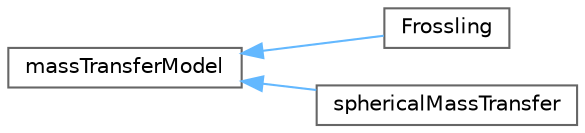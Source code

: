 digraph "Graphical Class Hierarchy"
{
 // LATEX_PDF_SIZE
  bgcolor="transparent";
  edge [fontname=Helvetica,fontsize=10,labelfontname=Helvetica,labelfontsize=10];
  node [fontname=Helvetica,fontsize=10,shape=box,height=0.2,width=0.4];
  rankdir="LR";
  Node0 [id="Node000000",label="massTransferModel",height=0.2,width=0.4,color="grey40", fillcolor="white", style="filled",URL="$classFoam_1_1massTransferModel.html",tooltip=" "];
  Node0 -> Node1 [id="edge5056_Node000000_Node000001",dir="back",color="steelblue1",style="solid",tooltip=" "];
  Node1 [id="Node000001",label="Frossling",height=0.2,width=0.4,color="grey40", fillcolor="white", style="filled",URL="$classFoam_1_1massTransferModels_1_1Frossling.html",tooltip="Frossling correlation for turbulent mass transfer from the surface of a sphere to the surrounding flu..."];
  Node0 -> Node2 [id="edge5057_Node000000_Node000002",dir="back",color="steelblue1",style="solid",tooltip=" "];
  Node2 [id="Node000002",label="sphericalMassTransfer",height=0.2,width=0.4,color="grey40", fillcolor="white", style="filled",URL="$classFoam_1_1massTransferModels_1_1sphericalMassTransfer.html",tooltip="Model which applies an analytical solution for mass transfer from the surface of a sphere to the flui..."];
}
